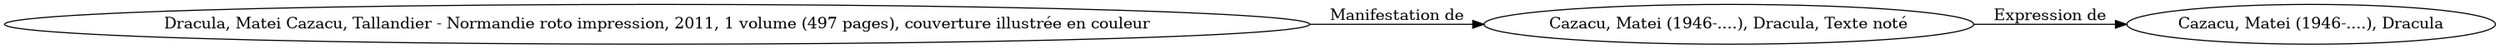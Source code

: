 // Notice UMLRM0084
digraph UMLRM0084 {
	rankdir=LR
	size="20,20"
	UMLRM0084 [label="Cazacu, Matei (1946-....), Dracula"]
	UMLRM0085 [label="Cazacu, Matei (1946-....), Dracula, Texte noté"]
	UMLRM0085 -> UMLRM0084 [label="Expression de"]
	UMLRM0086 [label="Dracula, Matei Cazacu, Tallandier - Normandie roto impression, 2011, 1 volume (497 pages), couverture illustrée en couleur"]
	UMLRM0086 -> UMLRM0085 [label="Manifestation de"]
}
